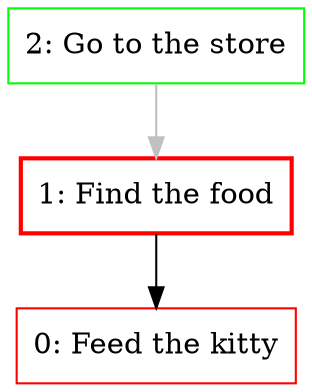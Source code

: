 digraph g {
0 [label="0: Feed the kitty", color="red", shape="box"];
1 [label="1: Find the food", color="red", shape="box", style="bold"];
2 [label="2: Go to the store", color="green", shape="box"];
1 -> 0 [color="black"];
2 -> 1 [color="grey"];
}